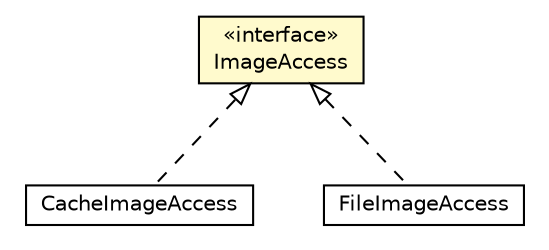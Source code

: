 #!/usr/local/bin/dot
#
# Class diagram 
# Generated by UMLGraph version R5_6_6-8-g8d7759 (http://www.umlgraph.org/)
#

digraph G {
	edge [fontname="Helvetica",fontsize=10,labelfontname="Helvetica",labelfontsize=10];
	node [fontname="Helvetica",fontsize=10,shape=plaintext];
	nodesep=0.25;
	ranksep=0.5;
	// org.dddlib.image.api.ImageAccess
	c57001 [label=<<table title="org.dddlib.image.api.ImageAccess" border="0" cellborder="1" cellspacing="0" cellpadding="2" port="p" bgcolor="lemonChiffon" href="./ImageAccess.html">
		<tr><td><table border="0" cellspacing="0" cellpadding="1">
<tr><td align="center" balign="center"> &#171;interface&#187; </td></tr>
<tr><td align="center" balign="center"> ImageAccess </td></tr>
		</table></td></tr>
		</table>>, URL="./ImageAccess.html", fontname="Helvetica", fontcolor="black", fontsize=10.0];
	// org.dddlib.image.cache.CacheImageAccess
	c57003 [label=<<table title="org.dddlib.image.cache.CacheImageAccess" border="0" cellborder="1" cellspacing="0" cellpadding="2" port="p" href="../cache/CacheImageAccess.html">
		<tr><td><table border="0" cellspacing="0" cellpadding="1">
<tr><td align="center" balign="center"> CacheImageAccess </td></tr>
		</table></td></tr>
		</table>>, URL="../cache/CacheImageAccess.html", fontname="Helvetica", fontcolor="black", fontsize=10.0];
	// org.dddlib.image.file.FileImageAccess
	c57004 [label=<<table title="org.dddlib.image.file.FileImageAccess" border="0" cellborder="1" cellspacing="0" cellpadding="2" port="p" href="../file/FileImageAccess.html">
		<tr><td><table border="0" cellspacing="0" cellpadding="1">
<tr><td align="center" balign="center"> FileImageAccess </td></tr>
		</table></td></tr>
		</table>>, URL="../file/FileImageAccess.html", fontname="Helvetica", fontcolor="black", fontsize=10.0];
	//org.dddlib.image.cache.CacheImageAccess implements org.dddlib.image.api.ImageAccess
	c57001:p -> c57003:p [dir=back,arrowtail=empty,style=dashed];
	//org.dddlib.image.file.FileImageAccess implements org.dddlib.image.api.ImageAccess
	c57001:p -> c57004:p [dir=back,arrowtail=empty,style=dashed];
}

